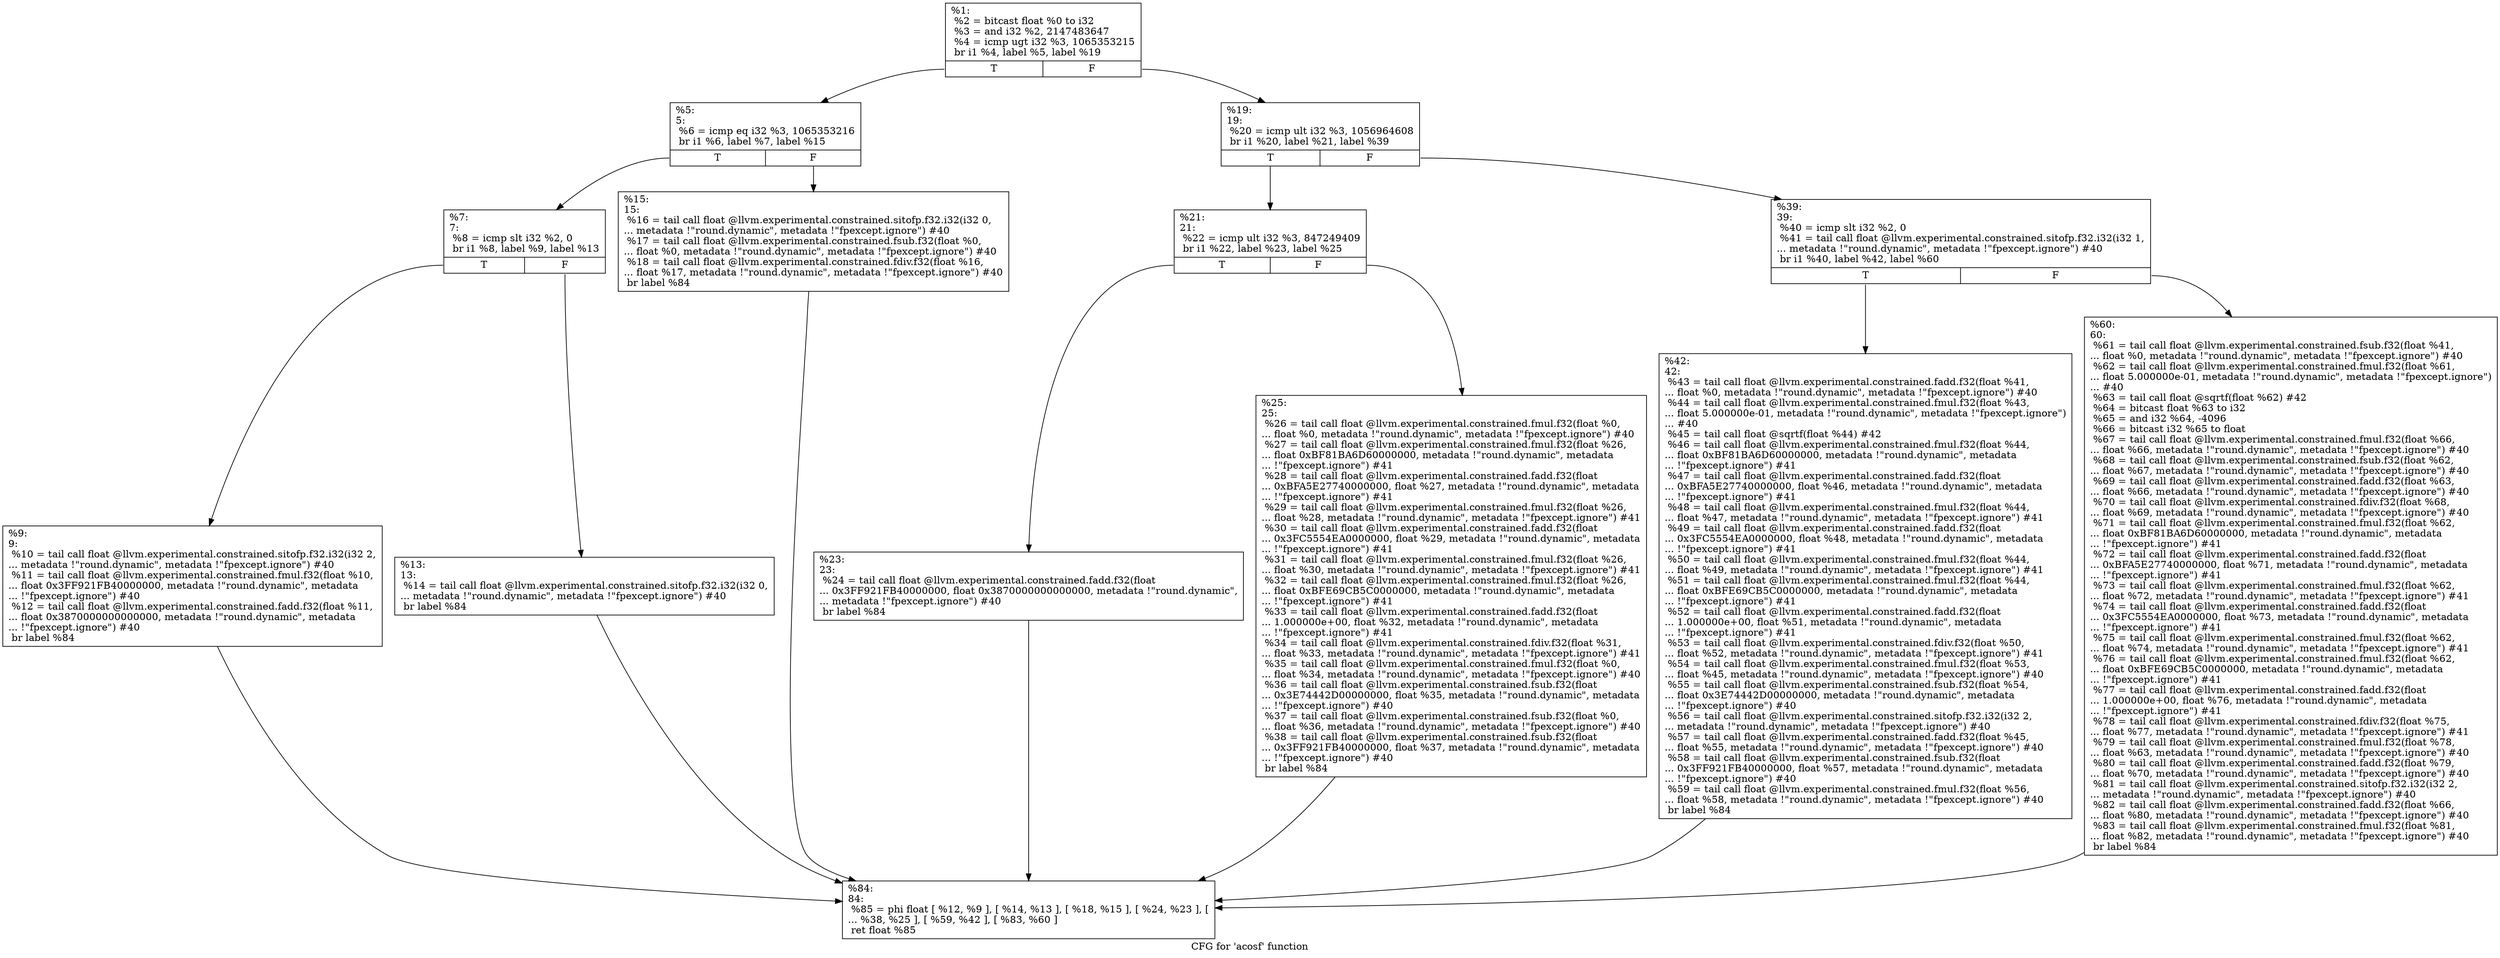 digraph "CFG for 'acosf' function" {
	label="CFG for 'acosf' function";

	Node0x1872430 [shape=record,label="{%1:\l  %2 = bitcast float %0 to i32\l  %3 = and i32 %2, 2147483647\l  %4 = icmp ugt i32 %3, 1065353215\l  br i1 %4, label %5, label %19\l|{<s0>T|<s1>F}}"];
	Node0x1872430:s0 -> Node0x1872480;
	Node0x1872430:s1 -> Node0x1872610;
	Node0x1872480 [shape=record,label="{%5:\l5:                                                \l  %6 = icmp eq i32 %3, 1065353216\l  br i1 %6, label %7, label %15\l|{<s0>T|<s1>F}}"];
	Node0x1872480:s0 -> Node0x18724d0;
	Node0x1872480:s1 -> Node0x18725c0;
	Node0x18724d0 [shape=record,label="{%7:\l7:                                                \l  %8 = icmp slt i32 %2, 0\l  br i1 %8, label %9, label %13\l|{<s0>T|<s1>F}}"];
	Node0x18724d0:s0 -> Node0x1872520;
	Node0x18724d0:s1 -> Node0x1872570;
	Node0x1872520 [shape=record,label="{%9:\l9:                                                \l  %10 = tail call float @llvm.experimental.constrained.sitofp.f32.i32(i32 2,\l... metadata !\"round.dynamic\", metadata !\"fpexcept.ignore\") #40\l  %11 = tail call float @llvm.experimental.constrained.fmul.f32(float %10,\l... float 0x3FF921FB40000000, metadata !\"round.dynamic\", metadata\l... !\"fpexcept.ignore\") #40\l  %12 = tail call float @llvm.experimental.constrained.fadd.f32(float %11,\l... float 0x3870000000000000, metadata !\"round.dynamic\", metadata\l... !\"fpexcept.ignore\") #40\l  br label %84\l}"];
	Node0x1872520 -> Node0x1872840;
	Node0x1872570 [shape=record,label="{%13:\l13:                                               \l  %14 = tail call float @llvm.experimental.constrained.sitofp.f32.i32(i32 0,\l... metadata !\"round.dynamic\", metadata !\"fpexcept.ignore\") #40\l  br label %84\l}"];
	Node0x1872570 -> Node0x1872840;
	Node0x18725c0 [shape=record,label="{%15:\l15:                                               \l  %16 = tail call float @llvm.experimental.constrained.sitofp.f32.i32(i32 0,\l... metadata !\"round.dynamic\", metadata !\"fpexcept.ignore\") #40\l  %17 = tail call float @llvm.experimental.constrained.fsub.f32(float %0,\l... float %0, metadata !\"round.dynamic\", metadata !\"fpexcept.ignore\") #40\l  %18 = tail call float @llvm.experimental.constrained.fdiv.f32(float %16,\l... float %17, metadata !\"round.dynamic\", metadata !\"fpexcept.ignore\") #40\l  br label %84\l}"];
	Node0x18725c0 -> Node0x1872840;
	Node0x1872610 [shape=record,label="{%19:\l19:                                               \l  %20 = icmp ult i32 %3, 1056964608\l  br i1 %20, label %21, label %39\l|{<s0>T|<s1>F}}"];
	Node0x1872610:s0 -> Node0x1872660;
	Node0x1872610:s1 -> Node0x1872750;
	Node0x1872660 [shape=record,label="{%21:\l21:                                               \l  %22 = icmp ult i32 %3, 847249409\l  br i1 %22, label %23, label %25\l|{<s0>T|<s1>F}}"];
	Node0x1872660:s0 -> Node0x18726b0;
	Node0x1872660:s1 -> Node0x1872700;
	Node0x18726b0 [shape=record,label="{%23:\l23:                                               \l  %24 = tail call float @llvm.experimental.constrained.fadd.f32(float\l... 0x3FF921FB40000000, float 0x3870000000000000, metadata !\"round.dynamic\",\l... metadata !\"fpexcept.ignore\") #40\l  br label %84\l}"];
	Node0x18726b0 -> Node0x1872840;
	Node0x1872700 [shape=record,label="{%25:\l25:                                               \l  %26 = tail call float @llvm.experimental.constrained.fmul.f32(float %0,\l... float %0, metadata !\"round.dynamic\", metadata !\"fpexcept.ignore\") #40\l  %27 = tail call float @llvm.experimental.constrained.fmul.f32(float %26,\l... float 0xBF81BA6D60000000, metadata !\"round.dynamic\", metadata\l... !\"fpexcept.ignore\") #41\l  %28 = tail call float @llvm.experimental.constrained.fadd.f32(float\l... 0xBFA5E27740000000, float %27, metadata !\"round.dynamic\", metadata\l... !\"fpexcept.ignore\") #41\l  %29 = tail call float @llvm.experimental.constrained.fmul.f32(float %26,\l... float %28, metadata !\"round.dynamic\", metadata !\"fpexcept.ignore\") #41\l  %30 = tail call float @llvm.experimental.constrained.fadd.f32(float\l... 0x3FC5554EA0000000, float %29, metadata !\"round.dynamic\", metadata\l... !\"fpexcept.ignore\") #41\l  %31 = tail call float @llvm.experimental.constrained.fmul.f32(float %26,\l... float %30, metadata !\"round.dynamic\", metadata !\"fpexcept.ignore\") #41\l  %32 = tail call float @llvm.experimental.constrained.fmul.f32(float %26,\l... float 0xBFE69CB5C0000000, metadata !\"round.dynamic\", metadata\l... !\"fpexcept.ignore\") #41\l  %33 = tail call float @llvm.experimental.constrained.fadd.f32(float\l... 1.000000e+00, float %32, metadata !\"round.dynamic\", metadata\l... !\"fpexcept.ignore\") #41\l  %34 = tail call float @llvm.experimental.constrained.fdiv.f32(float %31,\l... float %33, metadata !\"round.dynamic\", metadata !\"fpexcept.ignore\") #41\l  %35 = tail call float @llvm.experimental.constrained.fmul.f32(float %0,\l... float %34, metadata !\"round.dynamic\", metadata !\"fpexcept.ignore\") #40\l  %36 = tail call float @llvm.experimental.constrained.fsub.f32(float\l... 0x3E74442D00000000, float %35, metadata !\"round.dynamic\", metadata\l... !\"fpexcept.ignore\") #40\l  %37 = tail call float @llvm.experimental.constrained.fsub.f32(float %0,\l... float %36, metadata !\"round.dynamic\", metadata !\"fpexcept.ignore\") #40\l  %38 = tail call float @llvm.experimental.constrained.fsub.f32(float\l... 0x3FF921FB40000000, float %37, metadata !\"round.dynamic\", metadata\l... !\"fpexcept.ignore\") #40\l  br label %84\l}"];
	Node0x1872700 -> Node0x1872840;
	Node0x1872750 [shape=record,label="{%39:\l39:                                               \l  %40 = icmp slt i32 %2, 0\l  %41 = tail call float @llvm.experimental.constrained.sitofp.f32.i32(i32 1,\l... metadata !\"round.dynamic\", metadata !\"fpexcept.ignore\") #40\l  br i1 %40, label %42, label %60\l|{<s0>T|<s1>F}}"];
	Node0x1872750:s0 -> Node0x18727a0;
	Node0x1872750:s1 -> Node0x18727f0;
	Node0x18727a0 [shape=record,label="{%42:\l42:                                               \l  %43 = tail call float @llvm.experimental.constrained.fadd.f32(float %41,\l... float %0, metadata !\"round.dynamic\", metadata !\"fpexcept.ignore\") #40\l  %44 = tail call float @llvm.experimental.constrained.fmul.f32(float %43,\l... float 5.000000e-01, metadata !\"round.dynamic\", metadata !\"fpexcept.ignore\")\l... #40\l  %45 = tail call float @sqrtf(float %44) #42\l  %46 = tail call float @llvm.experimental.constrained.fmul.f32(float %44,\l... float 0xBF81BA6D60000000, metadata !\"round.dynamic\", metadata\l... !\"fpexcept.ignore\") #41\l  %47 = tail call float @llvm.experimental.constrained.fadd.f32(float\l... 0xBFA5E27740000000, float %46, metadata !\"round.dynamic\", metadata\l... !\"fpexcept.ignore\") #41\l  %48 = tail call float @llvm.experimental.constrained.fmul.f32(float %44,\l... float %47, metadata !\"round.dynamic\", metadata !\"fpexcept.ignore\") #41\l  %49 = tail call float @llvm.experimental.constrained.fadd.f32(float\l... 0x3FC5554EA0000000, float %48, metadata !\"round.dynamic\", metadata\l... !\"fpexcept.ignore\") #41\l  %50 = tail call float @llvm.experimental.constrained.fmul.f32(float %44,\l... float %49, metadata !\"round.dynamic\", metadata !\"fpexcept.ignore\") #41\l  %51 = tail call float @llvm.experimental.constrained.fmul.f32(float %44,\l... float 0xBFE69CB5C0000000, metadata !\"round.dynamic\", metadata\l... !\"fpexcept.ignore\") #41\l  %52 = tail call float @llvm.experimental.constrained.fadd.f32(float\l... 1.000000e+00, float %51, metadata !\"round.dynamic\", metadata\l... !\"fpexcept.ignore\") #41\l  %53 = tail call float @llvm.experimental.constrained.fdiv.f32(float %50,\l... float %52, metadata !\"round.dynamic\", metadata !\"fpexcept.ignore\") #41\l  %54 = tail call float @llvm.experimental.constrained.fmul.f32(float %53,\l... float %45, metadata !\"round.dynamic\", metadata !\"fpexcept.ignore\") #40\l  %55 = tail call float @llvm.experimental.constrained.fsub.f32(float %54,\l... float 0x3E74442D00000000, metadata !\"round.dynamic\", metadata\l... !\"fpexcept.ignore\") #40\l  %56 = tail call float @llvm.experimental.constrained.sitofp.f32.i32(i32 2,\l... metadata !\"round.dynamic\", metadata !\"fpexcept.ignore\") #40\l  %57 = tail call float @llvm.experimental.constrained.fadd.f32(float %45,\l... float %55, metadata !\"round.dynamic\", metadata !\"fpexcept.ignore\") #40\l  %58 = tail call float @llvm.experimental.constrained.fsub.f32(float\l... 0x3FF921FB40000000, float %57, metadata !\"round.dynamic\", metadata\l... !\"fpexcept.ignore\") #40\l  %59 = tail call float @llvm.experimental.constrained.fmul.f32(float %56,\l... float %58, metadata !\"round.dynamic\", metadata !\"fpexcept.ignore\") #40\l  br label %84\l}"];
	Node0x18727a0 -> Node0x1872840;
	Node0x18727f0 [shape=record,label="{%60:\l60:                                               \l  %61 = tail call float @llvm.experimental.constrained.fsub.f32(float %41,\l... float %0, metadata !\"round.dynamic\", metadata !\"fpexcept.ignore\") #40\l  %62 = tail call float @llvm.experimental.constrained.fmul.f32(float %61,\l... float 5.000000e-01, metadata !\"round.dynamic\", metadata !\"fpexcept.ignore\")\l... #40\l  %63 = tail call float @sqrtf(float %62) #42\l  %64 = bitcast float %63 to i32\l  %65 = and i32 %64, -4096\l  %66 = bitcast i32 %65 to float\l  %67 = tail call float @llvm.experimental.constrained.fmul.f32(float %66,\l... float %66, metadata !\"round.dynamic\", metadata !\"fpexcept.ignore\") #40\l  %68 = tail call float @llvm.experimental.constrained.fsub.f32(float %62,\l... float %67, metadata !\"round.dynamic\", metadata !\"fpexcept.ignore\") #40\l  %69 = tail call float @llvm.experimental.constrained.fadd.f32(float %63,\l... float %66, metadata !\"round.dynamic\", metadata !\"fpexcept.ignore\") #40\l  %70 = tail call float @llvm.experimental.constrained.fdiv.f32(float %68,\l... float %69, metadata !\"round.dynamic\", metadata !\"fpexcept.ignore\") #40\l  %71 = tail call float @llvm.experimental.constrained.fmul.f32(float %62,\l... float 0xBF81BA6D60000000, metadata !\"round.dynamic\", metadata\l... !\"fpexcept.ignore\") #41\l  %72 = tail call float @llvm.experimental.constrained.fadd.f32(float\l... 0xBFA5E27740000000, float %71, metadata !\"round.dynamic\", metadata\l... !\"fpexcept.ignore\") #41\l  %73 = tail call float @llvm.experimental.constrained.fmul.f32(float %62,\l... float %72, metadata !\"round.dynamic\", metadata !\"fpexcept.ignore\") #41\l  %74 = tail call float @llvm.experimental.constrained.fadd.f32(float\l... 0x3FC5554EA0000000, float %73, metadata !\"round.dynamic\", metadata\l... !\"fpexcept.ignore\") #41\l  %75 = tail call float @llvm.experimental.constrained.fmul.f32(float %62,\l... float %74, metadata !\"round.dynamic\", metadata !\"fpexcept.ignore\") #41\l  %76 = tail call float @llvm.experimental.constrained.fmul.f32(float %62,\l... float 0xBFE69CB5C0000000, metadata !\"round.dynamic\", metadata\l... !\"fpexcept.ignore\") #41\l  %77 = tail call float @llvm.experimental.constrained.fadd.f32(float\l... 1.000000e+00, float %76, metadata !\"round.dynamic\", metadata\l... !\"fpexcept.ignore\") #41\l  %78 = tail call float @llvm.experimental.constrained.fdiv.f32(float %75,\l... float %77, metadata !\"round.dynamic\", metadata !\"fpexcept.ignore\") #41\l  %79 = tail call float @llvm.experimental.constrained.fmul.f32(float %78,\l... float %63, metadata !\"round.dynamic\", metadata !\"fpexcept.ignore\") #40\l  %80 = tail call float @llvm.experimental.constrained.fadd.f32(float %79,\l... float %70, metadata !\"round.dynamic\", metadata !\"fpexcept.ignore\") #40\l  %81 = tail call float @llvm.experimental.constrained.sitofp.f32.i32(i32 2,\l... metadata !\"round.dynamic\", metadata !\"fpexcept.ignore\") #40\l  %82 = tail call float @llvm.experimental.constrained.fadd.f32(float %66,\l... float %80, metadata !\"round.dynamic\", metadata !\"fpexcept.ignore\") #40\l  %83 = tail call float @llvm.experimental.constrained.fmul.f32(float %81,\l... float %82, metadata !\"round.dynamic\", metadata !\"fpexcept.ignore\") #40\l  br label %84\l}"];
	Node0x18727f0 -> Node0x1872840;
	Node0x1872840 [shape=record,label="{%84:\l84:                                               \l  %85 = phi float [ %12, %9 ], [ %14, %13 ], [ %18, %15 ], [ %24, %23 ], [\l... %38, %25 ], [ %59, %42 ], [ %83, %60 ]\l  ret float %85\l}"];
}
